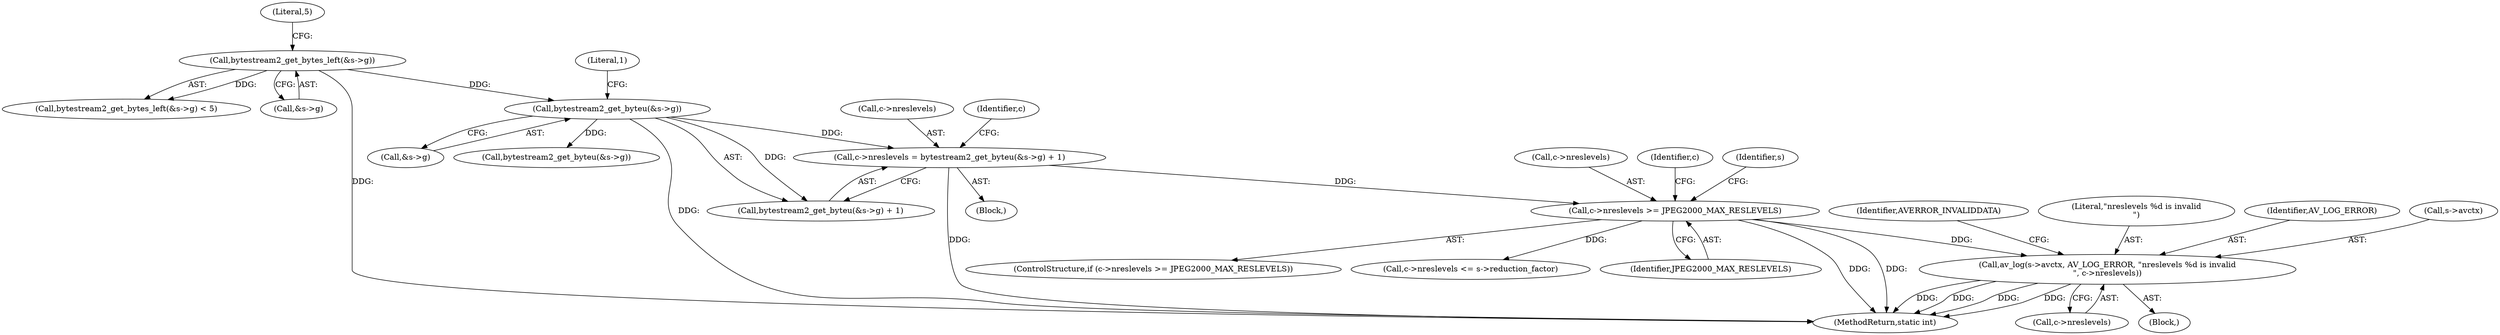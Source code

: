 digraph "0_FFmpeg_a1b9004b768bef606ee98d417bceb9392ceb788d@pointer" {
"1000143" [label="(Call,av_log(s->avctx, AV_LOG_ERROR, \"nreslevels %d is invalid\n\", c->nreslevels))"];
"1000137" [label="(Call,c->nreslevels >= JPEG2000_MAX_RESLEVELS)"];
"1000125" [label="(Call,c->nreslevels = bytestream2_get_byteu(&s->g) + 1)"];
"1000130" [label="(Call,bytestream2_get_byteu(&s->g))"];
"1000117" [label="(Call,bytestream2_get_bytes_left(&s->g))"];
"1000138" [label="(Call,c->nreslevels)"];
"1000153" [label="(Identifier,AVERROR_INVALIDDATA)"];
"1000126" [label="(Call,c->nreslevels)"];
"1000157" [label="(Identifier,c)"];
"1000148" [label="(Literal,\"nreslevels %d is invalid\n\")"];
"1000147" [label="(Identifier,AV_LOG_ERROR)"];
"1000113" [label="(Block,)"];
"1000145" [label="(Identifier,s)"];
"1000130" [label="(Call,bytestream2_get_byteu(&s->g))"];
"1000116" [label="(Call,bytestream2_get_bytes_left(&s->g) < 5)"];
"1000129" [label="(Call,bytestream2_get_byteu(&s->g) + 1)"];
"1000122" [label="(Literal,5)"];
"1000131" [label="(Call,&s->g)"];
"1000137" [label="(Call,c->nreslevels >= JPEG2000_MAX_RESLEVELS)"];
"1000135" [label="(Literal,1)"];
"1000118" [label="(Call,&s->g)"];
"1000136" [label="(ControlStructure,if (c->nreslevels >= JPEG2000_MAX_RESLEVELS))"];
"1000149" [label="(Call,c->nreslevels)"];
"1000144" [label="(Call,s->avctx)"];
"1000142" [label="(Block,)"];
"1000139" [label="(Identifier,c)"];
"1000117" [label="(Call,bytestream2_get_bytes_left(&s->g))"];
"1000155" [label="(Call,c->nreslevels <= s->reduction_factor)"];
"1000203" [label="(Call,bytestream2_get_byteu(&s->g))"];
"1000141" [label="(Identifier,JPEG2000_MAX_RESLEVELS)"];
"1000143" [label="(Call,av_log(s->avctx, AV_LOG_ERROR, \"nreslevels %d is invalid\n\", c->nreslevels))"];
"1000396" [label="(MethodReturn,static int)"];
"1000125" [label="(Call,c->nreslevels = bytestream2_get_byteu(&s->g) + 1)"];
"1000143" -> "1000142"  [label="AST: "];
"1000143" -> "1000149"  [label="CFG: "];
"1000144" -> "1000143"  [label="AST: "];
"1000147" -> "1000143"  [label="AST: "];
"1000148" -> "1000143"  [label="AST: "];
"1000149" -> "1000143"  [label="AST: "];
"1000153" -> "1000143"  [label="CFG: "];
"1000143" -> "1000396"  [label="DDG: "];
"1000143" -> "1000396"  [label="DDG: "];
"1000143" -> "1000396"  [label="DDG: "];
"1000143" -> "1000396"  [label="DDG: "];
"1000137" -> "1000143"  [label="DDG: "];
"1000137" -> "1000136"  [label="AST: "];
"1000137" -> "1000141"  [label="CFG: "];
"1000138" -> "1000137"  [label="AST: "];
"1000141" -> "1000137"  [label="AST: "];
"1000145" -> "1000137"  [label="CFG: "];
"1000157" -> "1000137"  [label="CFG: "];
"1000137" -> "1000396"  [label="DDG: "];
"1000137" -> "1000396"  [label="DDG: "];
"1000125" -> "1000137"  [label="DDG: "];
"1000137" -> "1000155"  [label="DDG: "];
"1000125" -> "1000113"  [label="AST: "];
"1000125" -> "1000129"  [label="CFG: "];
"1000126" -> "1000125"  [label="AST: "];
"1000129" -> "1000125"  [label="AST: "];
"1000139" -> "1000125"  [label="CFG: "];
"1000125" -> "1000396"  [label="DDG: "];
"1000130" -> "1000125"  [label="DDG: "];
"1000130" -> "1000129"  [label="AST: "];
"1000130" -> "1000131"  [label="CFG: "];
"1000131" -> "1000130"  [label="AST: "];
"1000135" -> "1000130"  [label="CFG: "];
"1000130" -> "1000396"  [label="DDG: "];
"1000130" -> "1000129"  [label="DDG: "];
"1000117" -> "1000130"  [label="DDG: "];
"1000130" -> "1000203"  [label="DDG: "];
"1000117" -> "1000116"  [label="AST: "];
"1000117" -> "1000118"  [label="CFG: "];
"1000118" -> "1000117"  [label="AST: "];
"1000122" -> "1000117"  [label="CFG: "];
"1000117" -> "1000396"  [label="DDG: "];
"1000117" -> "1000116"  [label="DDG: "];
}
